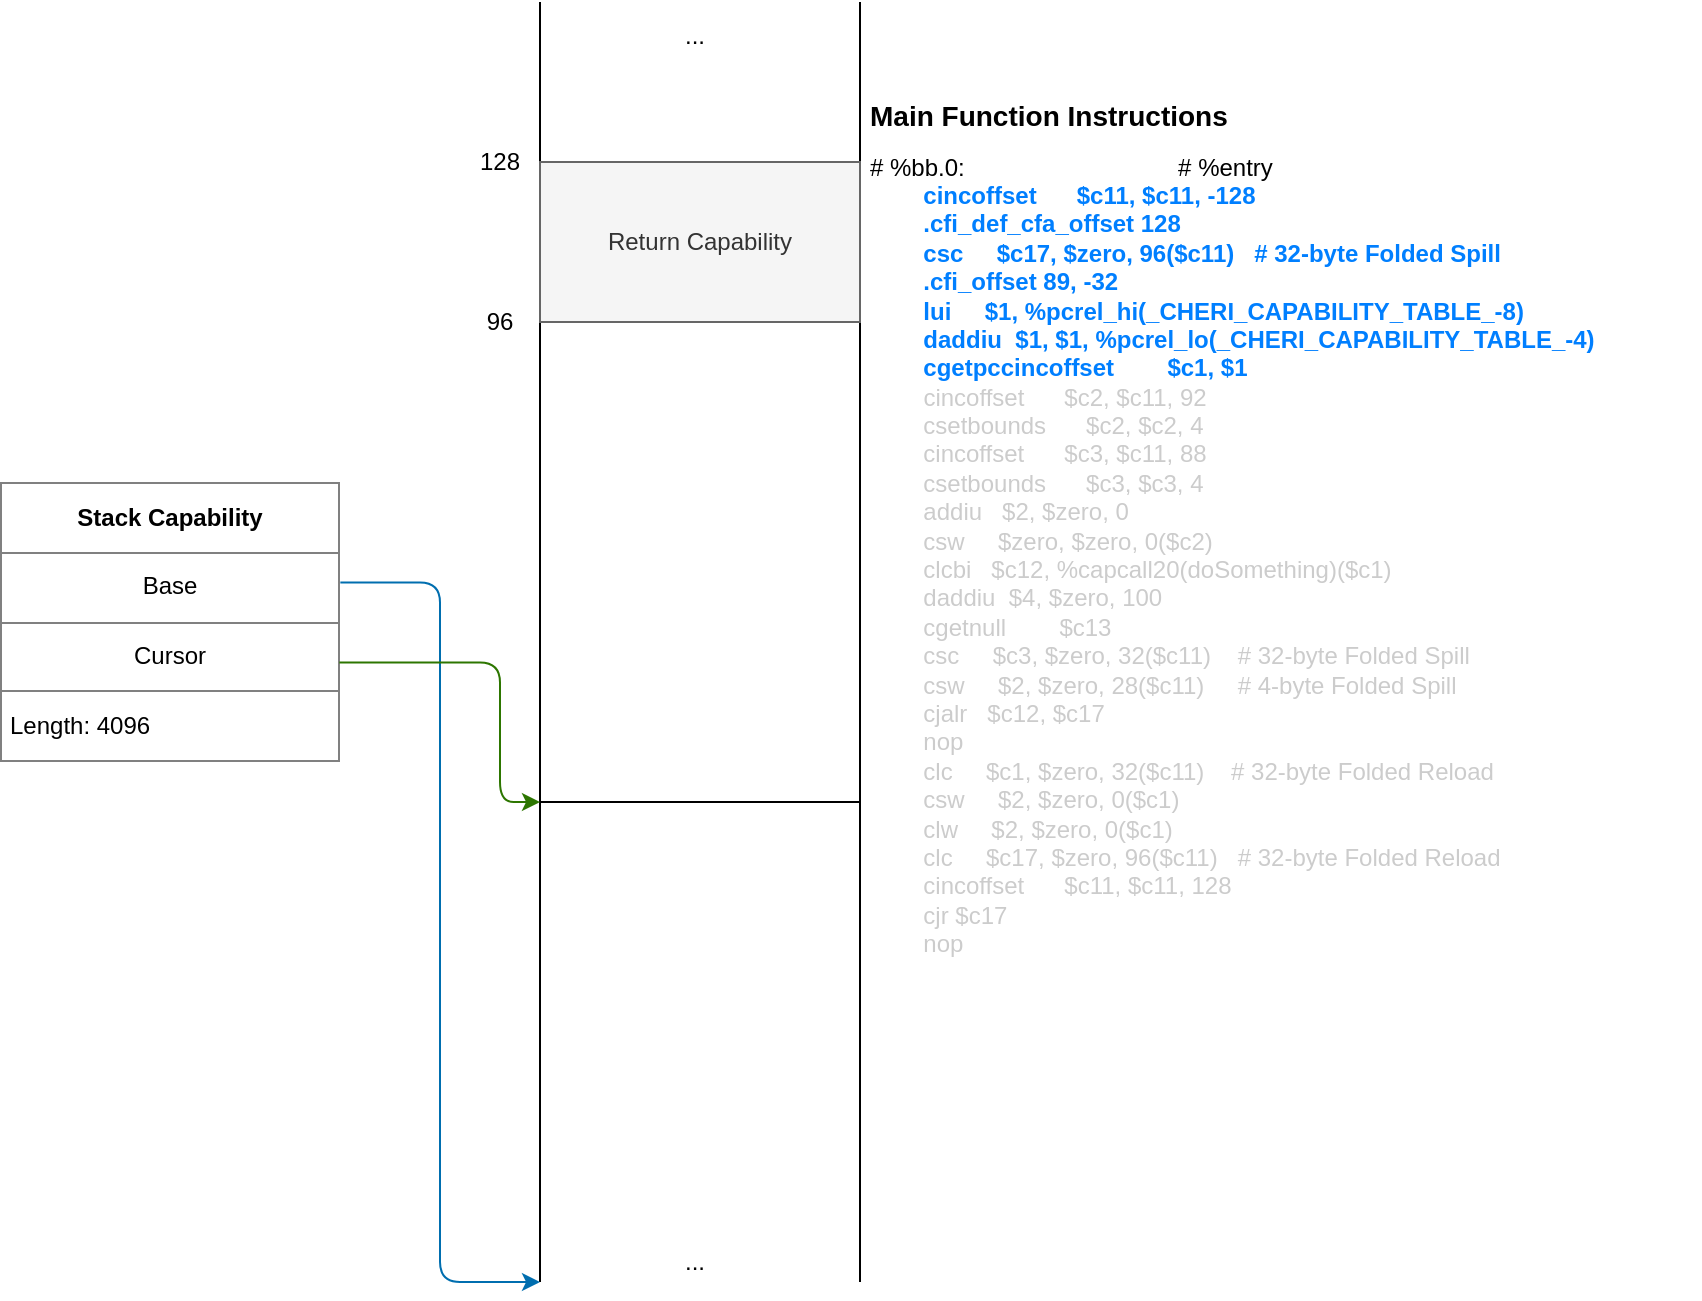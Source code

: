 <mxfile version="12.9.13" type="device"><diagram id="Yj5iNhO1OVWS-Jp9zjfF" name="Page-1"><mxGraphModel dx="775" dy="1826" grid="1" gridSize="10" guides="1" tooltips="1" connect="1" arrows="1" fold="1" page="1" pageScale="1" pageWidth="850" pageHeight="1100" math="0" shadow="0"><root><mxCell id="0"/><mxCell id="1" parent="0"/><mxCell id="Moycxwtg2NYuGqbo34Zv-21" value="&lt;h1 style=&quot;font-size: 14px&quot;&gt;Main Function Instructions&lt;/h1&gt;&lt;div&gt;&lt;div&gt;# %bb.0:&amp;nbsp; &amp;nbsp; &amp;nbsp; &amp;nbsp; &amp;nbsp; &amp;nbsp; &amp;nbsp; &amp;nbsp; &amp;nbsp; &amp;nbsp; &amp;nbsp; &amp;nbsp; &amp;nbsp; &amp;nbsp; &amp;nbsp; &amp;nbsp; # %entry&lt;/div&gt;&lt;div&gt;&lt;font color=&quot;#cccccc&quot;&gt;&amp;nbsp; &amp;nbsp; &amp;nbsp; &amp;nbsp; &lt;/font&gt;&lt;font color=&quot;#007fff&quot;&gt;&lt;b&gt;cincoffset&amp;nbsp; &amp;nbsp; &amp;nbsp; $c11, $c11, -128&lt;/b&gt;&lt;/font&gt;&lt;/div&gt;&lt;div&gt;&lt;font color=&quot;#007fff&quot;&gt;&lt;b&gt;&amp;nbsp; &amp;nbsp; &amp;nbsp; &amp;nbsp; .cfi_def_cfa_offset 128&lt;/b&gt;&lt;/font&gt;&lt;/div&gt;&lt;div&gt;&lt;font color=&quot;#007fff&quot;&gt;&lt;b&gt;&amp;nbsp; &amp;nbsp; &amp;nbsp; &amp;nbsp; csc&amp;nbsp; &amp;nbsp; &amp;nbsp;$c17, $zero, 96($c11)&amp;nbsp; &amp;nbsp;# 32-byte Folded Spill&lt;/b&gt;&lt;/font&gt;&lt;/div&gt;&lt;div&gt;&lt;font color=&quot;#007fff&quot;&gt;&lt;b&gt;&amp;nbsp; &amp;nbsp; &amp;nbsp; &amp;nbsp; .cfi_offset 89, -32&lt;/b&gt;&lt;/font&gt;&lt;/div&gt;&lt;div&gt;&lt;font color=&quot;#007fff&quot;&gt;&lt;b&gt;&amp;nbsp; &amp;nbsp; &amp;nbsp; &amp;nbsp; lui&amp;nbsp; &amp;nbsp; &amp;nbsp;$1, %pcrel_hi(_CHERI_CAPABILITY_TABLE_-8)&lt;/b&gt;&lt;/font&gt;&lt;/div&gt;&lt;div&gt;&lt;font color=&quot;#007fff&quot;&gt;&lt;b&gt;&amp;nbsp; &amp;nbsp; &amp;nbsp; &amp;nbsp; daddiu&amp;nbsp; $1, $1, %pcrel_lo(_CHERI_CAPABILITY_TABLE_-4)&lt;/b&gt;&lt;/font&gt;&lt;/div&gt;&lt;div&gt;&lt;font color=&quot;#007fff&quot;&gt;&lt;b&gt;&amp;nbsp; &amp;nbsp; &amp;nbsp; &amp;nbsp; cgetpccincoffset&amp;nbsp; &amp;nbsp; &amp;nbsp; &amp;nbsp; $c1, $1&lt;/b&gt;&lt;/font&gt;&lt;/div&gt;&lt;div&gt;&amp;nbsp; &amp;nbsp; &amp;nbsp; &lt;font color=&quot;#cccccc&quot;&gt;&lt;b&gt;&amp;nbsp; &lt;/b&gt;cincoffset&amp;nbsp; &amp;nbsp; &amp;nbsp; $c2, $c11, 92&lt;/font&gt;&lt;/div&gt;&lt;div&gt;&lt;font color=&quot;#cccccc&quot;&gt;&amp;nbsp; &amp;nbsp; &amp;nbsp; &amp;nbsp; csetbounds&amp;nbsp; &amp;nbsp; &amp;nbsp; $c2, $c2, 4&lt;/font&gt;&lt;/div&gt;&lt;div&gt;&lt;font color=&quot;#cccccc&quot;&gt;&amp;nbsp; &amp;nbsp; &amp;nbsp; &amp;nbsp; cincoffset&amp;nbsp; &amp;nbsp; &amp;nbsp; $c3, $c11, 88&lt;/font&gt;&lt;/div&gt;&lt;div&gt;&lt;font color=&quot;#cccccc&quot;&gt;&amp;nbsp; &amp;nbsp; &amp;nbsp; &amp;nbsp; csetbounds&amp;nbsp; &amp;nbsp; &amp;nbsp; $c3, $c3, 4&lt;/font&gt;&lt;/div&gt;&lt;div&gt;&lt;font color=&quot;#cccccc&quot;&gt;&amp;nbsp; &amp;nbsp; &amp;nbsp; &amp;nbsp; addiu&amp;nbsp; &amp;nbsp;$2, $zero, 0&lt;/font&gt;&lt;/div&gt;&lt;div&gt;&lt;font color=&quot;#cccccc&quot;&gt;&amp;nbsp; &amp;nbsp; &amp;nbsp; &amp;nbsp; csw&amp;nbsp; &amp;nbsp; &amp;nbsp;$zero, $zero, 0($c2)&lt;/font&gt;&lt;/div&gt;&lt;div&gt;&lt;font color=&quot;#cccccc&quot;&gt;&amp;nbsp; &amp;nbsp; &amp;nbsp; &amp;nbsp; clcbi&amp;nbsp; &amp;nbsp;$c12, %capcall20(doSomething)($c1)&lt;/font&gt;&lt;/div&gt;&lt;div&gt;&lt;font color=&quot;#cccccc&quot;&gt;&amp;nbsp; &amp;nbsp; &amp;nbsp; &amp;nbsp; daddiu&amp;nbsp; $4, $zero, 100&lt;/font&gt;&lt;/div&gt;&lt;div&gt;&lt;font color=&quot;#cccccc&quot;&gt;&amp;nbsp; &amp;nbsp; &amp;nbsp; &amp;nbsp; cgetnull&amp;nbsp; &amp;nbsp; &amp;nbsp; &amp;nbsp; $c13&lt;/font&gt;&lt;/div&gt;&lt;div&gt;&lt;font color=&quot;#cccccc&quot;&gt;&amp;nbsp; &amp;nbsp; &amp;nbsp; &amp;nbsp; csc&amp;nbsp; &amp;nbsp; &amp;nbsp;$c3, $zero, 32($c11)&amp;nbsp; &amp;nbsp; # 32-byte Folded Spill&lt;/font&gt;&lt;/div&gt;&lt;div&gt;&lt;font color=&quot;#cccccc&quot;&gt;&amp;nbsp; &amp;nbsp; &amp;nbsp; &amp;nbsp; csw&amp;nbsp; &amp;nbsp; &amp;nbsp;$2, $zero, 28($c11)&amp;nbsp; &amp;nbsp; &amp;nbsp;# 4-byte Folded Spill&lt;/font&gt;&lt;/div&gt;&lt;div&gt;&lt;font color=&quot;#cccccc&quot;&gt;&amp;nbsp; &amp;nbsp; &amp;nbsp; &amp;nbsp; cjalr&amp;nbsp; &amp;nbsp;$c12, $c17&lt;/font&gt;&lt;/div&gt;&lt;div&gt;&lt;font color=&quot;#cccccc&quot;&gt;&amp;nbsp; &amp;nbsp; &amp;nbsp; &amp;nbsp; nop&lt;/font&gt;&lt;/div&gt;&lt;div&gt;&lt;font color=&quot;#cccccc&quot;&gt;&amp;nbsp; &amp;nbsp; &amp;nbsp; &amp;nbsp; clc&amp;nbsp; &amp;nbsp; &amp;nbsp;$c1, $zero, 32($c11)&amp;nbsp; &amp;nbsp; # 32-byte Folded Reload&lt;/font&gt;&lt;/div&gt;&lt;div&gt;&lt;font color=&quot;#cccccc&quot;&gt;&amp;nbsp; &amp;nbsp; &amp;nbsp; &amp;nbsp; csw&amp;nbsp; &amp;nbsp; &amp;nbsp;$2, $zero, 0($c1)&lt;/font&gt;&lt;/div&gt;&lt;div&gt;&lt;font color=&quot;#cccccc&quot;&gt;&amp;nbsp; &amp;nbsp; &amp;nbsp; &amp;nbsp; clw&amp;nbsp; &amp;nbsp; &amp;nbsp;$2, $zero, 0($c1)&lt;/font&gt;&lt;/div&gt;&lt;div&gt;&lt;font color=&quot;#cccccc&quot;&gt;&amp;nbsp; &amp;nbsp; &amp;nbsp; &amp;nbsp; clc&amp;nbsp; &amp;nbsp; &amp;nbsp;$c17, $zero, 96($c11)&amp;nbsp; &amp;nbsp;# 32-byte Folded Reload&lt;/font&gt;&lt;/div&gt;&lt;div&gt;&lt;font color=&quot;#cccccc&quot;&gt;&amp;nbsp; &amp;nbsp; &amp;nbsp; &amp;nbsp; cincoffset&amp;nbsp; &amp;nbsp; &amp;nbsp; $c11, $c11, 128&lt;/font&gt;&lt;/div&gt;&lt;div&gt;&lt;font color=&quot;#cccccc&quot;&gt;&amp;nbsp; &amp;nbsp; &amp;nbsp; &amp;nbsp; cjr $c17&lt;/font&gt;&lt;/div&gt;&lt;div&gt;&lt;font color=&quot;#cccccc&quot;&gt;&amp;nbsp; &amp;nbsp; &amp;nbsp; &amp;nbsp; nop&lt;/font&gt;&lt;/div&gt;&lt;/div&gt;&lt;div&gt;&lt;br&gt;&lt;/div&gt;" style="text;html=1;strokeColor=none;fillColor=none;spacing=5;spacingTop=-20;whiteSpace=wrap;overflow=hidden;rounded=0;" parent="1" vertex="1"><mxGeometry x="440" y="10" width="420" height="520" as="geometry"/></mxCell><mxCell id="Moycxwtg2NYuGqbo34Zv-1" value="" style="endArrow=none;html=1;" parent="1" edge="1"><mxGeometry width="50" height="50" relative="1" as="geometry"><mxPoint x="280" y="600" as="sourcePoint"/><mxPoint x="280" y="-40" as="targetPoint"/></mxGeometry></mxCell><mxCell id="Moycxwtg2NYuGqbo34Zv-2" value="" style="endArrow=none;html=1;" parent="1" edge="1"><mxGeometry width="50" height="50" relative="1" as="geometry"><mxPoint x="440" y="600" as="sourcePoint"/><mxPoint x="440" y="-40" as="targetPoint"/></mxGeometry></mxCell><mxCell id="Moycxwtg2NYuGqbo34Zv-3" value="" style="rounded=0;whiteSpace=wrap;html=1;" parent="1" vertex="1"><mxGeometry x="280" y="40" width="160" height="320" as="geometry"/></mxCell><mxCell id="Moycxwtg2NYuGqbo34Zv-6" value="&lt;table border=&quot;1&quot; width=&quot;100%&quot; cellpadding=&quot;4&quot; style=&quot;width: 100% ; height: 100% ; border-collapse: collapse&quot;&gt;&lt;tbody&gt;&lt;tr&gt;&lt;th align=&quot;center&quot;&gt;&lt;b&gt;Stack Capability&lt;/b&gt;&lt;/th&gt;&lt;/tr&gt;&lt;tr&gt;&lt;td align=&quot;center&quot;&gt;Base&lt;/td&gt;&lt;/tr&gt;&lt;tr&gt;&lt;td style=&quot;text-align: center&quot;&gt;Cursor&lt;/td&gt;&lt;/tr&gt;&lt;tr&gt;&lt;td&gt;Length: 4096&lt;/td&gt;&lt;/tr&gt;&lt;/tbody&gt;&lt;/table&gt;" style="text;html=1;strokeColor=none;fillColor=none;overflow=fill;" parent="1" vertex="1"><mxGeometry x="10" y="200" width="170" height="140" as="geometry"/></mxCell><mxCell id="Moycxwtg2NYuGqbo34Zv-7" value="" style="endArrow=classic;html=1;exitX=1.001;exitY=0.359;exitDx=0;exitDy=0;exitPerimeter=0;edgeStyle=elbowEdgeStyle;fillColor=#1ba1e2;strokeColor=#006EAF;" parent="1" source="Moycxwtg2NYuGqbo34Zv-6" edge="1"><mxGeometry width="50" height="50" relative="1" as="geometry"><mxPoint x="100" y="170" as="sourcePoint"/><mxPoint x="280" y="600" as="targetPoint"/></mxGeometry></mxCell><mxCell id="Moycxwtg2NYuGqbo34Zv-8" value="..." style="text;html=1;align=center;verticalAlign=middle;resizable=0;points=[];autosize=1;" parent="1" vertex="1"><mxGeometry x="342" y="-33" width="30" height="20" as="geometry"/></mxCell><mxCell id="Moycxwtg2NYuGqbo34Zv-9" value="..." style="text;html=1;align=center;verticalAlign=middle;resizable=0;points=[];autosize=1;" parent="1" vertex="1"><mxGeometry x="342" y="580" width="30" height="20" as="geometry"/></mxCell><mxCell id="Moycxwtg2NYuGqbo34Zv-10" value="" style="endArrow=classic;html=1;exitX=0.998;exitY=0.645;exitDx=0;exitDy=0;exitPerimeter=0;entryX=0;entryY=1;entryDx=0;entryDy=0;edgeStyle=elbowEdgeStyle;fillColor=#60a917;strokeColor=#2D7600;" parent="1" source="Moycxwtg2NYuGqbo34Zv-6" target="Moycxwtg2NYuGqbo34Zv-3" edge="1"><mxGeometry width="50" height="50" relative="1" as="geometry"><mxPoint x="140" y="420" as="sourcePoint"/><mxPoint x="190" y="370" as="targetPoint"/><Array as="points"><mxPoint x="260" y="320"/></Array></mxGeometry></mxCell><mxCell id="Moycxwtg2NYuGqbo34Zv-11" value="Return Capability" style="rounded=0;whiteSpace=wrap;html=1;fillColor=#f5f5f5;strokeColor=#666666;fontColor=#333333;" parent="1" vertex="1"><mxGeometry x="280" y="40" width="160" height="80" as="geometry"/></mxCell><mxCell id="Moycxwtg2NYuGqbo34Zv-12" value="96" style="text;html=1;strokeColor=none;fillColor=none;align=center;verticalAlign=middle;whiteSpace=wrap;rounded=0;" parent="1" vertex="1"><mxGeometry x="240" y="110" width="40" height="20" as="geometry"/></mxCell><mxCell id="Moycxwtg2NYuGqbo34Zv-13" value="128" style="text;html=1;strokeColor=none;fillColor=none;align=center;verticalAlign=middle;whiteSpace=wrap;rounded=0;" parent="1" vertex="1"><mxGeometry x="240" y="30" width="40" height="20" as="geometry"/></mxCell></root></mxGraphModel></diagram></mxfile>